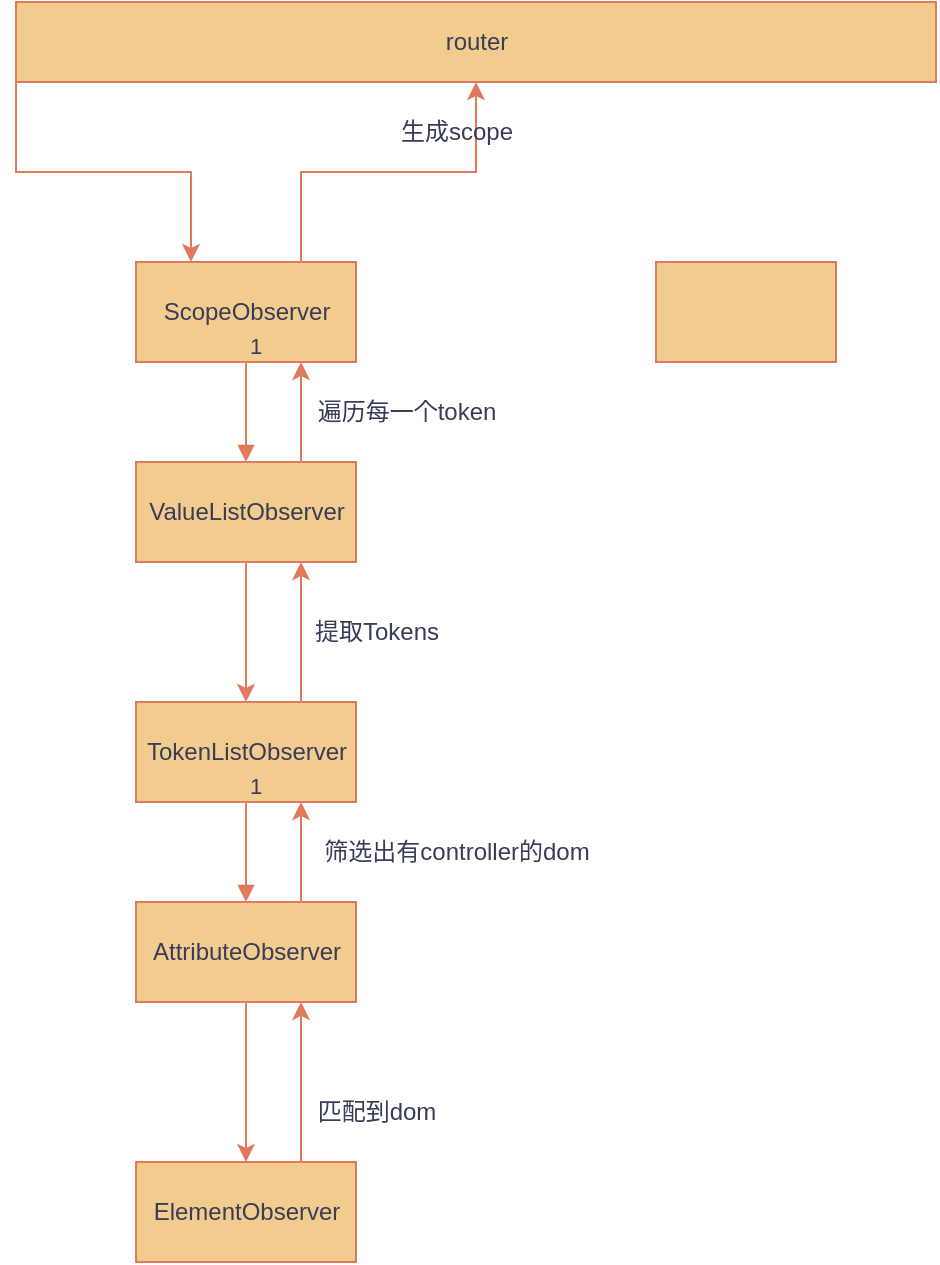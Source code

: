 <mxfile version="24.1.0" type="device">
  <diagram id="FpNKXTD9Cf5Cb3-KDw-J" name="第 1 页">
    <mxGraphModel dx="1418" dy="828" grid="1" gridSize="10" guides="1" tooltips="1" connect="1" arrows="1" fold="1" page="1" pageScale="1" pageWidth="3300" pageHeight="4681" math="0" shadow="0">
      <root>
        <mxCell id="0" />
        <mxCell id="1" parent="0" />
        <mxCell id="bE27pp9LFLklc_7XJpZC-32" style="edgeStyle=orthogonalEdgeStyle;rounded=0;orthogonalLoop=1;jettySize=auto;html=1;exitX=0;exitY=1;exitDx=0;exitDy=0;entryX=0.25;entryY=0;entryDx=0;entryDy=0;strokeColor=#E07A5F;fontColor=#393C56;fillColor=#F2CC8F;" edge="1" parent="1" source="bE27pp9LFLklc_7XJpZC-3" target="bE27pp9LFLklc_7XJpZC-5">
          <mxGeometry relative="1" as="geometry" />
        </mxCell>
        <mxCell id="bE27pp9LFLklc_7XJpZC-3" value="router" style="html=1;rounded=0;labelBackgroundColor=none;fillColor=#F2CC8F;strokeColor=#E07A5F;fontColor=#393C56;" vertex="1" parent="1">
          <mxGeometry x="60" y="30" width="460" height="40" as="geometry" />
        </mxCell>
        <mxCell id="bE27pp9LFLklc_7XJpZC-31" style="edgeStyle=orthogonalEdgeStyle;rounded=0;orthogonalLoop=1;jettySize=auto;html=1;exitX=0.75;exitY=0;exitDx=0;exitDy=0;entryX=0.5;entryY=1;entryDx=0;entryDy=0;strokeColor=#E07A5F;fontColor=#393C56;fillColor=#F2CC8F;" edge="1" parent="1" source="bE27pp9LFLklc_7XJpZC-5" target="bE27pp9LFLklc_7XJpZC-3">
          <mxGeometry relative="1" as="geometry" />
        </mxCell>
        <mxCell id="bE27pp9LFLklc_7XJpZC-5" value="ScopeObserver" style="html=1;rounded=0;labelBackgroundColor=none;fillColor=#F2CC8F;strokeColor=#E07A5F;fontColor=#393C56;" vertex="1" parent="1">
          <mxGeometry x="120" y="160" width="110" height="50" as="geometry" />
        </mxCell>
        <mxCell id="bE27pp9LFLklc_7XJpZC-6" value="" style="edgeStyle=orthogonalEdgeStyle;orthogonalLoop=1;jettySize=auto;html=1;labelBackgroundColor=none;strokeColor=#E07A5F;fontColor=default;" edge="1" parent="1" source="bE27pp9LFLklc_7XJpZC-8" target="bE27pp9LFLklc_7XJpZC-14">
          <mxGeometry relative="1" as="geometry" />
        </mxCell>
        <mxCell id="bE27pp9LFLklc_7XJpZC-7" style="edgeStyle=orthogonalEdgeStyle;rounded=0;orthogonalLoop=1;jettySize=auto;html=1;exitX=0.75;exitY=0;exitDx=0;exitDy=0;entryX=0.75;entryY=1;entryDx=0;entryDy=0;strokeColor=#E07A5F;fontColor=#393C56;fillColor=#F2CC8F;" edge="1" parent="1" source="bE27pp9LFLklc_7XJpZC-8" target="bE27pp9LFLklc_7XJpZC-5">
          <mxGeometry relative="1" as="geometry" />
        </mxCell>
        <mxCell id="bE27pp9LFLklc_7XJpZC-8" value="ValueListObserver" style="html=1;rounded=0;labelBackgroundColor=none;fillColor=#F2CC8F;strokeColor=#E07A5F;fontColor=#393C56;" vertex="1" parent="1">
          <mxGeometry x="120" y="260" width="110" height="50" as="geometry" />
        </mxCell>
        <mxCell id="bE27pp9LFLklc_7XJpZC-11" value="" style="endArrow=block;endFill=1;html=1;edgeStyle=orthogonalEdgeStyle;align=left;verticalAlign=top;rounded=0;exitX=0.5;exitY=1;exitDx=0;exitDy=0;entryX=0.5;entryY=0;entryDx=0;entryDy=0;labelBackgroundColor=none;strokeColor=#E07A5F;fontColor=default;" edge="1" parent="1" source="bE27pp9LFLklc_7XJpZC-5" target="bE27pp9LFLklc_7XJpZC-8">
          <mxGeometry x="-1" relative="1" as="geometry">
            <mxPoint x="580" y="430" as="sourcePoint" />
            <mxPoint x="740" y="430" as="targetPoint" />
          </mxGeometry>
        </mxCell>
        <mxCell id="bE27pp9LFLklc_7XJpZC-12" value="1" style="edgeLabel;resizable=0;html=1;align=left;verticalAlign=bottom;rounded=0;labelBackgroundColor=none;fontColor=#393C56;" connectable="0" vertex="1" parent="bE27pp9LFLklc_7XJpZC-11">
          <mxGeometry x="-1" relative="1" as="geometry" />
        </mxCell>
        <mxCell id="bE27pp9LFLklc_7XJpZC-13" style="edgeStyle=orthogonalEdgeStyle;rounded=0;orthogonalLoop=1;jettySize=auto;html=1;exitX=0.75;exitY=0;exitDx=0;exitDy=0;entryX=0.75;entryY=1;entryDx=0;entryDy=0;strokeColor=#E07A5F;fontColor=#393C56;fillColor=#F2CC8F;" edge="1" parent="1" source="bE27pp9LFLklc_7XJpZC-14" target="bE27pp9LFLklc_7XJpZC-8">
          <mxGeometry relative="1" as="geometry" />
        </mxCell>
        <mxCell id="bE27pp9LFLklc_7XJpZC-14" value="TokenListObserver" style="html=1;rounded=0;labelBackgroundColor=none;fillColor=#F2CC8F;strokeColor=#E07A5F;fontColor=#393C56;" vertex="1" parent="1">
          <mxGeometry x="120" y="380" width="110" height="50" as="geometry" />
        </mxCell>
        <mxCell id="bE27pp9LFLklc_7XJpZC-15" value="" style="edgeStyle=orthogonalEdgeStyle;orthogonalLoop=1;jettySize=auto;html=1;labelBackgroundColor=none;strokeColor=#E07A5F;fontColor=default;" edge="1" parent="1" source="bE27pp9LFLklc_7XJpZC-17" target="bE27pp9LFLklc_7XJpZC-21">
          <mxGeometry relative="1" as="geometry" />
        </mxCell>
        <mxCell id="bE27pp9LFLklc_7XJpZC-16" style="edgeStyle=orthogonalEdgeStyle;rounded=0;orthogonalLoop=1;jettySize=auto;html=1;exitX=0.75;exitY=0;exitDx=0;exitDy=0;entryX=0.75;entryY=1;entryDx=0;entryDy=0;strokeColor=#E07A5F;fontColor=#393C56;fillColor=#F2CC8F;" edge="1" parent="1" source="bE27pp9LFLklc_7XJpZC-17" target="bE27pp9LFLklc_7XJpZC-14">
          <mxGeometry relative="1" as="geometry" />
        </mxCell>
        <mxCell id="bE27pp9LFLklc_7XJpZC-17" value="AttributeObserver" style="html=1;rounded=0;labelBackgroundColor=none;fillColor=#F2CC8F;strokeColor=#E07A5F;fontColor=#393C56;" vertex="1" parent="1">
          <mxGeometry x="120" y="480" width="110" height="50" as="geometry" />
        </mxCell>
        <mxCell id="bE27pp9LFLklc_7XJpZC-18" value="&lt;div&gt;&lt;br&gt;&lt;/div&gt;&lt;div&gt;&lt;br&gt;&lt;/div&gt;" style="endArrow=block;endFill=1;html=1;edgeStyle=orthogonalEdgeStyle;align=left;verticalAlign=top;rounded=0;exitX=0.5;exitY=1;exitDx=0;exitDy=0;entryX=0.5;entryY=0;entryDx=0;entryDy=0;labelBackgroundColor=none;strokeColor=#E07A5F;fontColor=default;" edge="1" parent="1" source="bE27pp9LFLklc_7XJpZC-14" target="bE27pp9LFLklc_7XJpZC-17">
          <mxGeometry x="-1" relative="1" as="geometry">
            <mxPoint x="580" y="650" as="sourcePoint" />
            <mxPoint x="740" y="650" as="targetPoint" />
          </mxGeometry>
        </mxCell>
        <mxCell id="bE27pp9LFLklc_7XJpZC-19" value="1" style="edgeLabel;resizable=0;html=1;align=left;verticalAlign=bottom;rounded=0;labelBackgroundColor=none;fontColor=#393C56;" connectable="0" vertex="1" parent="bE27pp9LFLklc_7XJpZC-18">
          <mxGeometry x="-1" relative="1" as="geometry" />
        </mxCell>
        <mxCell id="bE27pp9LFLklc_7XJpZC-20" style="edgeStyle=orthogonalEdgeStyle;rounded=0;orthogonalLoop=1;jettySize=auto;html=1;exitX=0.75;exitY=0;exitDx=0;exitDy=0;entryX=0.75;entryY=1;entryDx=0;entryDy=0;strokeColor=#E07A5F;fontColor=#393C56;fillColor=#F2CC8F;" edge="1" parent="1" source="bE27pp9LFLklc_7XJpZC-21" target="bE27pp9LFLklc_7XJpZC-17">
          <mxGeometry relative="1" as="geometry" />
        </mxCell>
        <mxCell id="bE27pp9LFLklc_7XJpZC-21" value="ElementObserver" style="html=1;rounded=0;labelBackgroundColor=none;fillColor=#F2CC8F;strokeColor=#E07A5F;fontColor=#393C56;" vertex="1" parent="1">
          <mxGeometry x="120" y="610" width="110" height="50" as="geometry" />
        </mxCell>
        <mxCell id="bE27pp9LFLklc_7XJpZC-25" value="匹配到dom" style="text;html=1;align=center;verticalAlign=middle;resizable=0;points=[];autosize=1;strokeColor=none;fillColor=none;fontColor=#393C56;" vertex="1" parent="1">
          <mxGeometry x="200" y="570" width="80" height="30" as="geometry" />
        </mxCell>
        <mxCell id="bE27pp9LFLklc_7XJpZC-26" value="筛选出有controller的dom" style="text;html=1;align=center;verticalAlign=middle;resizable=0;points=[];autosize=1;strokeColor=none;fillColor=none;fontColor=#393C56;" vertex="1" parent="1">
          <mxGeometry x="200" y="440" width="160" height="30" as="geometry" />
        </mxCell>
        <mxCell id="bE27pp9LFLklc_7XJpZC-27" value="提取Tokens" style="text;html=1;align=center;verticalAlign=middle;resizable=0;points=[];autosize=1;strokeColor=none;fillColor=none;fontColor=#393C56;" vertex="1" parent="1">
          <mxGeometry x="195" y="330" width="90" height="30" as="geometry" />
        </mxCell>
        <mxCell id="bE27pp9LFLklc_7XJpZC-28" value="遍历每一个token" style="text;html=1;align=center;verticalAlign=middle;resizable=0;points=[];autosize=1;strokeColor=none;fillColor=none;fontColor=#393C56;" vertex="1" parent="1">
          <mxGeometry x="200" y="220" width="110" height="30" as="geometry" />
        </mxCell>
        <mxCell id="bE27pp9LFLklc_7XJpZC-29" value="" style="whiteSpace=wrap;html=1;strokeColor=#E07A5F;fontColor=#393C56;fillColor=#F2CC8F;" vertex="1" parent="1">
          <mxGeometry x="380" y="160" width="90" height="50" as="geometry" />
        </mxCell>
        <mxCell id="bE27pp9LFLklc_7XJpZC-30" value="生成scope" style="text;html=1;align=center;verticalAlign=middle;resizable=0;points=[];autosize=1;strokeColor=none;fillColor=none;fontColor=#393C56;" vertex="1" parent="1">
          <mxGeometry x="240" y="80" width="80" height="30" as="geometry" />
        </mxCell>
      </root>
    </mxGraphModel>
  </diagram>
</mxfile>

